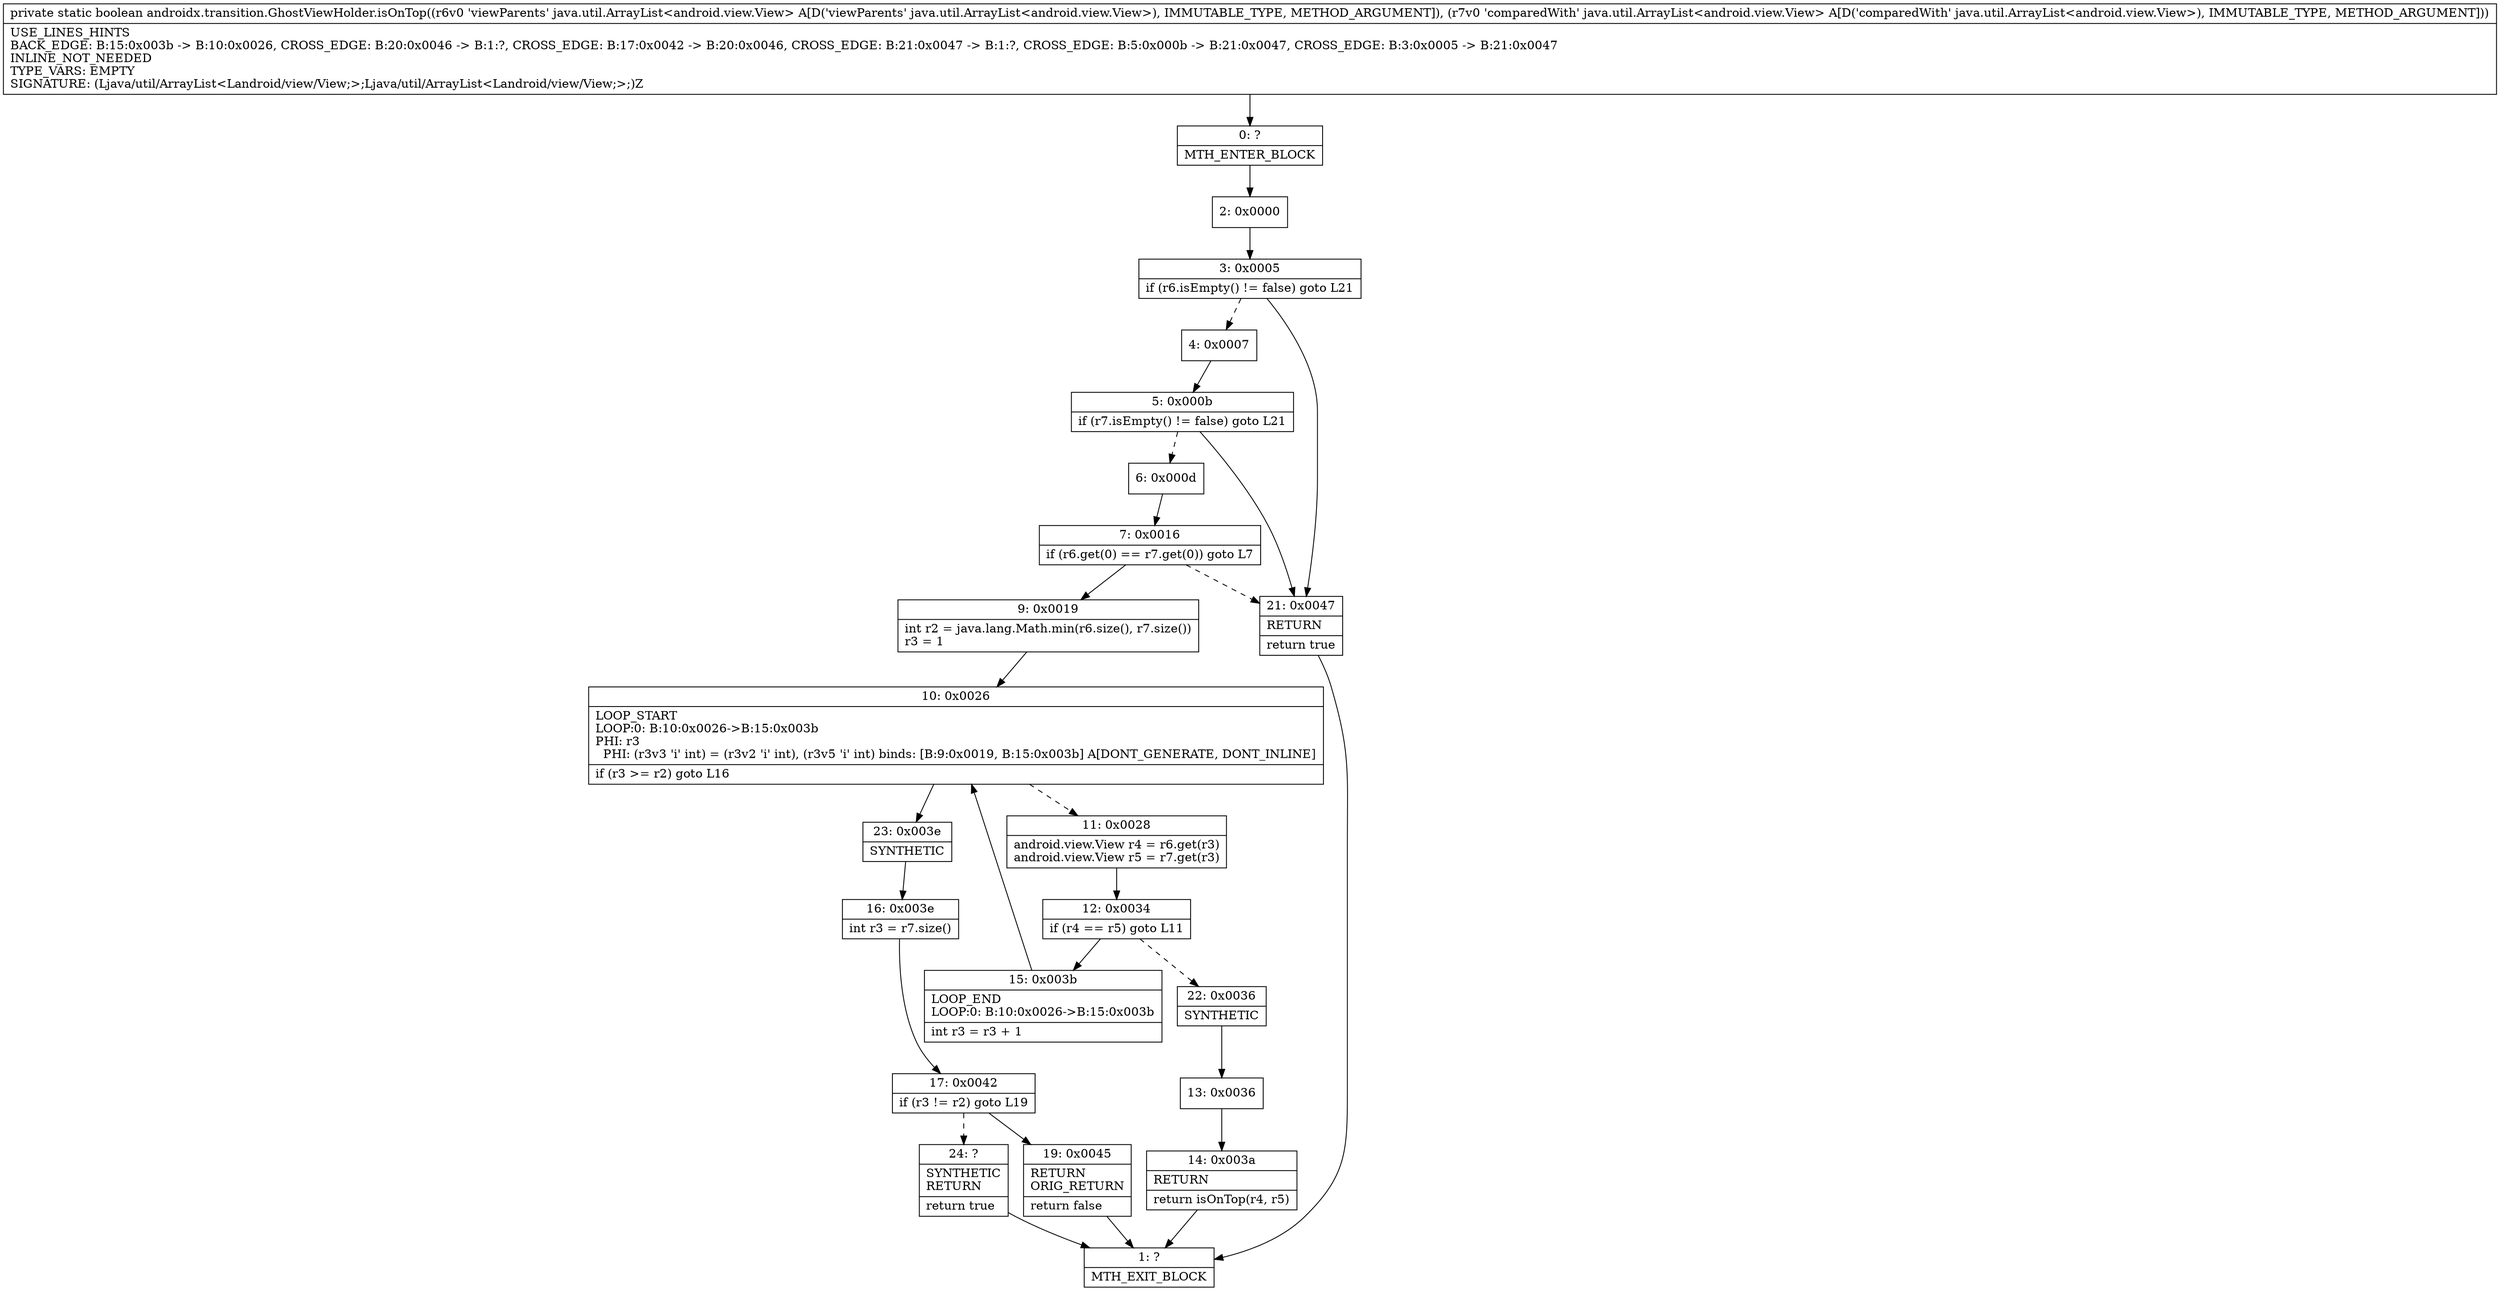 digraph "CFG forandroidx.transition.GhostViewHolder.isOnTop(Ljava\/util\/ArrayList;Ljava\/util\/ArrayList;)Z" {
Node_0 [shape=record,label="{0\:\ ?|MTH_ENTER_BLOCK\l}"];
Node_2 [shape=record,label="{2\:\ 0x0000}"];
Node_3 [shape=record,label="{3\:\ 0x0005|if (r6.isEmpty() != false) goto L21\l}"];
Node_4 [shape=record,label="{4\:\ 0x0007}"];
Node_5 [shape=record,label="{5\:\ 0x000b|if (r7.isEmpty() != false) goto L21\l}"];
Node_6 [shape=record,label="{6\:\ 0x000d}"];
Node_7 [shape=record,label="{7\:\ 0x0016|if (r6.get(0) == r7.get(0)) goto L7\l}"];
Node_9 [shape=record,label="{9\:\ 0x0019|int r2 = java.lang.Math.min(r6.size(), r7.size())\lr3 = 1\l}"];
Node_10 [shape=record,label="{10\:\ 0x0026|LOOP_START\lLOOP:0: B:10:0x0026\-\>B:15:0x003b\lPHI: r3 \l  PHI: (r3v3 'i' int) = (r3v2 'i' int), (r3v5 'i' int) binds: [B:9:0x0019, B:15:0x003b] A[DONT_GENERATE, DONT_INLINE]\l|if (r3 \>= r2) goto L16\l}"];
Node_11 [shape=record,label="{11\:\ 0x0028|android.view.View r4 = r6.get(r3)\landroid.view.View r5 = r7.get(r3)\l}"];
Node_12 [shape=record,label="{12\:\ 0x0034|if (r4 == r5) goto L11\l}"];
Node_15 [shape=record,label="{15\:\ 0x003b|LOOP_END\lLOOP:0: B:10:0x0026\-\>B:15:0x003b\l|int r3 = r3 + 1\l}"];
Node_22 [shape=record,label="{22\:\ 0x0036|SYNTHETIC\l}"];
Node_13 [shape=record,label="{13\:\ 0x0036}"];
Node_14 [shape=record,label="{14\:\ 0x003a|RETURN\l|return isOnTop(r4, r5)\l}"];
Node_1 [shape=record,label="{1\:\ ?|MTH_EXIT_BLOCK\l}"];
Node_23 [shape=record,label="{23\:\ 0x003e|SYNTHETIC\l}"];
Node_16 [shape=record,label="{16\:\ 0x003e|int r3 = r7.size()\l}"];
Node_17 [shape=record,label="{17\:\ 0x0042|if (r3 != r2) goto L19\l}"];
Node_19 [shape=record,label="{19\:\ 0x0045|RETURN\lORIG_RETURN\l|return false\l}"];
Node_24 [shape=record,label="{24\:\ ?|SYNTHETIC\lRETURN\l|return true\l}"];
Node_21 [shape=record,label="{21\:\ 0x0047|RETURN\l|return true\l}"];
MethodNode[shape=record,label="{private static boolean androidx.transition.GhostViewHolder.isOnTop((r6v0 'viewParents' java.util.ArrayList\<android.view.View\> A[D('viewParents' java.util.ArrayList\<android.view.View\>), IMMUTABLE_TYPE, METHOD_ARGUMENT]), (r7v0 'comparedWith' java.util.ArrayList\<android.view.View\> A[D('comparedWith' java.util.ArrayList\<android.view.View\>), IMMUTABLE_TYPE, METHOD_ARGUMENT]))  | USE_LINES_HINTS\lBACK_EDGE: B:15:0x003b \-\> B:10:0x0026, CROSS_EDGE: B:20:0x0046 \-\> B:1:?, CROSS_EDGE: B:17:0x0042 \-\> B:20:0x0046, CROSS_EDGE: B:21:0x0047 \-\> B:1:?, CROSS_EDGE: B:5:0x000b \-\> B:21:0x0047, CROSS_EDGE: B:3:0x0005 \-\> B:21:0x0047\lINLINE_NOT_NEEDED\lTYPE_VARS: EMPTY\lSIGNATURE: (Ljava\/util\/ArrayList\<Landroid\/view\/View;\>;Ljava\/util\/ArrayList\<Landroid\/view\/View;\>;)Z\l}"];
MethodNode -> Node_0;Node_0 -> Node_2;
Node_2 -> Node_3;
Node_3 -> Node_4[style=dashed];
Node_3 -> Node_21;
Node_4 -> Node_5;
Node_5 -> Node_6[style=dashed];
Node_5 -> Node_21;
Node_6 -> Node_7;
Node_7 -> Node_9;
Node_7 -> Node_21[style=dashed];
Node_9 -> Node_10;
Node_10 -> Node_11[style=dashed];
Node_10 -> Node_23;
Node_11 -> Node_12;
Node_12 -> Node_15;
Node_12 -> Node_22[style=dashed];
Node_15 -> Node_10;
Node_22 -> Node_13;
Node_13 -> Node_14;
Node_14 -> Node_1;
Node_23 -> Node_16;
Node_16 -> Node_17;
Node_17 -> Node_19;
Node_17 -> Node_24[style=dashed];
Node_19 -> Node_1;
Node_24 -> Node_1;
Node_21 -> Node_1;
}

